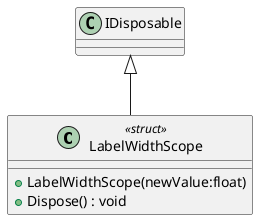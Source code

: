 @startuml
class LabelWidthScope <<struct>> {
    + LabelWidthScope(newValue:float)
    + Dispose() : void
}
IDisposable <|-- LabelWidthScope
@enduml

